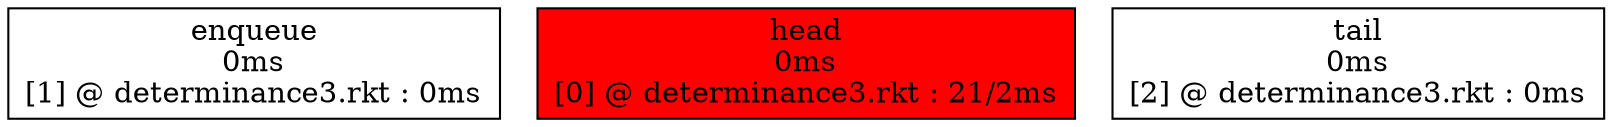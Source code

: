 digraph Profile {
splines="true"
g569 [label="enqueue\n0ms\n[1] @ determinance3.rkt : 0ms", style=filled, shape="box", fillcolor="1,0,1"];
g570 [label="head\n0ms\n[0] @ determinance3.rkt : 21/2ms", style=filled, shape="box", fillcolor="1,1.0,1"];
g571 [label="tail\n0ms\n[2] @ determinance3.rkt : 0ms", style=filled, shape="box", fillcolor="1,0,1"];
}
